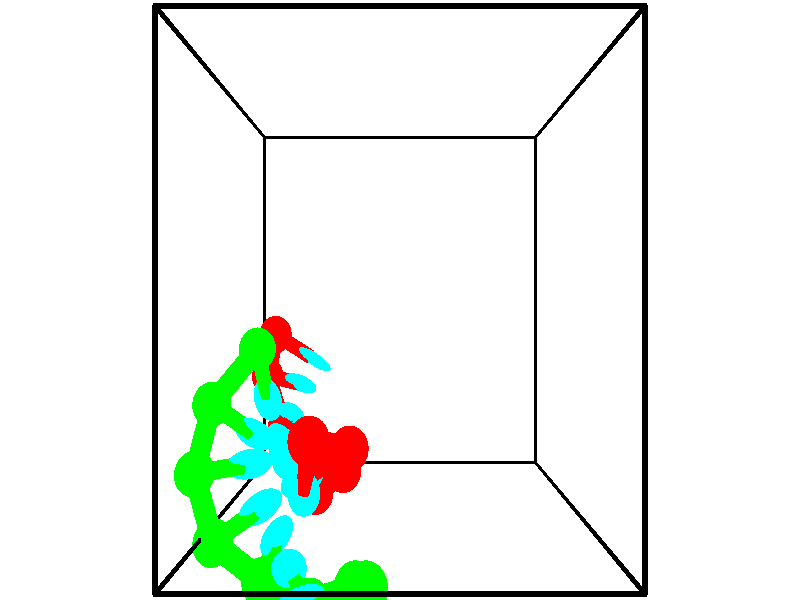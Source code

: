 // switches for output
#declare DRAW_BASES = 1; // possible values are 0, 1; only relevant for DNA ribbons
#declare DRAW_BASES_TYPE = 3; // possible values are 1, 2, 3; only relevant for DNA ribbons
#declare DRAW_FOG = 0; // set to 1 to enable fog

#include "colors.inc"

#include "transforms.inc"
background { rgb <1, 1, 1>}

#default {
   normal{
       ripples 0.25
       frequency 0.20
       turbulence 0.2
       lambda 5
   }
	finish {
		phong 0.1
		phong_size 40.
	}
}

// original window dimensions: 1024x640


// camera settings

camera {
	sky <-0, 1, 0>
	up <-0, 1, 0>
	right 1.6 * <1, 0, 0>
	location <2.5, 2.5, 11.1562>
	look_at <2.5, 2.5, 2.5>
	direction <0, 0, -8.6562>
	angle 67.0682
}


# declare cpy_camera_pos = <2.5, 2.5, 11.1562>;
# if (DRAW_FOG = 1)
fog {
	fog_type 2
	up vnormalize(cpy_camera_pos)
	color rgbt<1,1,1,0.3>
	distance 1e-5
	fog_alt 3e-3
	fog_offset 4
}
# end


// LIGHTS

# declare lum = 6;
global_settings {
	ambient_light rgb lum * <0.05, 0.05, 0.05>
	max_trace_level 15
}# declare cpy_direct_light_amount = 0.25;
light_source
{	1000 * <-1, -1, 1>,
	rgb lum * cpy_direct_light_amount
	parallel
}

light_source
{	1000 * <1, 1, -1>,
	rgb lum * cpy_direct_light_amount
	parallel
}

// strand 0

// nucleotide -1

// particle -1
sphere {
	<0.506737, 2.038041, 1.467355> 0.250000
	pigment { color rgbt <1,0,0,0> }
	no_shadow
}
cylinder {
	<0.860268, 1.852371, 1.490650>,  <1.072386, 1.740969, 1.504627>, 0.100000
	pigment { color rgbt <1,0,0,0> }
	no_shadow
}
cylinder {
	<0.860268, 1.852371, 1.490650>,  <0.506737, 2.038041, 1.467355>, 0.100000
	pigment { color rgbt <1,0,0,0> }
	no_shadow
}

// particle -1
sphere {
	<0.860268, 1.852371, 1.490650> 0.100000
	pigment { color rgbt <1,0,0,0> }
	no_shadow
}
sphere {
	0, 1
	scale<0.080000,0.200000,0.300000>
	matrix <-0.459918, -0.839379, 0.289687,
		-0.085581, -0.282818, -0.955348,
		0.883827, -0.464174, 0.058238,
		1.125416, 1.713119, 1.508121>
	pigment { color rgbt <0,1,1,0> }
	no_shadow
}
cylinder {
	<0.328852, 1.461731, 1.247784>,  <0.506737, 2.038041, 1.467355>, 0.130000
	pigment { color rgbt <1,0,0,0> }
	no_shadow
}

// nucleotide -1

// particle -1
sphere {
	<0.328852, 1.461731, 1.247784> 0.250000
	pigment { color rgbt <1,0,0,0> }
	no_shadow
}
cylinder {
	<0.669342, 1.427261, 1.454855>,  <0.873636, 1.406580, 1.579098>, 0.100000
	pigment { color rgbt <1,0,0,0> }
	no_shadow
}
cylinder {
	<0.669342, 1.427261, 1.454855>,  <0.328852, 1.461731, 1.247784>, 0.100000
	pigment { color rgbt <1,0,0,0> }
	no_shadow
}

// particle -1
sphere {
	<0.669342, 1.427261, 1.454855> 0.100000
	pigment { color rgbt <1,0,0,0> }
	no_shadow
}
sphere {
	0, 1
	scale<0.080000,0.200000,0.300000>
	matrix <-0.376005, -0.788291, 0.487050,
		0.366110, -0.609238, -0.703414,
		0.851225, -0.086173, 0.517678,
		0.924710, 1.401409, 1.610159>
	pigment { color rgbt <0,1,1,0> }
	no_shadow
}
cylinder {
	<0.578614, 0.759299, 1.203810>,  <0.328852, 1.461731, 1.247784>, 0.130000
	pigment { color rgbt <1,0,0,0> }
	no_shadow
}

// nucleotide -1

// particle -1
sphere {
	<0.578614, 0.759299, 1.203810> 0.250000
	pigment { color rgbt <1,0,0,0> }
	no_shadow
}
cylinder {
	<0.712776, 0.920395, 1.544469>,  <0.793273, 1.017052, 1.748865>, 0.100000
	pigment { color rgbt <1,0,0,0> }
	no_shadow
}
cylinder {
	<0.712776, 0.920395, 1.544469>,  <0.578614, 0.759299, 1.203810>, 0.100000
	pigment { color rgbt <1,0,0,0> }
	no_shadow
}

// particle -1
sphere {
	<0.712776, 0.920395, 1.544469> 0.100000
	pigment { color rgbt <1,0,0,0> }
	no_shadow
}
sphere {
	0, 1
	scale<0.080000,0.200000,0.300000>
	matrix <-0.312875, -0.805082, 0.503937,
		0.888602, -0.435482, -0.144021,
		0.335405, 0.402739, 0.851648,
		0.813398, 1.041217, 1.799964>
	pigment { color rgbt <0,1,1,0> }
	no_shadow
}
cylinder {
	<0.932942, 0.300480, 1.674902>,  <0.578614, 0.759299, 1.203810>, 0.130000
	pigment { color rgbt <1,0,0,0> }
	no_shadow
}

// nucleotide -1

// particle -1
sphere {
	<0.932942, 0.300480, 1.674902> 0.250000
	pigment { color rgbt <1,0,0,0> }
	no_shadow
}
cylinder {
	<0.825134, 0.576157, 1.943937>,  <0.760450, 0.741562, 2.105359>, 0.100000
	pigment { color rgbt <1,0,0,0> }
	no_shadow
}
cylinder {
	<0.825134, 0.576157, 1.943937>,  <0.932942, 0.300480, 1.674902>, 0.100000
	pigment { color rgbt <1,0,0,0> }
	no_shadow
}

// particle -1
sphere {
	<0.825134, 0.576157, 1.943937> 0.100000
	pigment { color rgbt <1,0,0,0> }
	no_shadow
}
sphere {
	0, 1
	scale<0.080000,0.200000,0.300000>
	matrix <-0.206275, -0.723540, 0.658742,
		0.940644, 0.038805, 0.337170,
		-0.269519, 0.689191, 0.672589,
		0.744279, 0.782914, 2.145714>
	pigment { color rgbt <0,1,1,0> }
	no_shadow
}
cylinder {
	<1.262721, 0.115130, 2.242574>,  <0.932942, 0.300480, 1.674902>, 0.130000
	pigment { color rgbt <1,0,0,0> }
	no_shadow
}

// nucleotide -1

// particle -1
sphere {
	<1.262721, 0.115130, 2.242574> 0.250000
	pigment { color rgbt <1,0,0,0> }
	no_shadow
}
cylinder {
	<1.040565, 0.403702, 2.408024>,  <0.907272, 0.576845, 2.507293>, 0.100000
	pigment { color rgbt <1,0,0,0> }
	no_shadow
}
cylinder {
	<1.040565, 0.403702, 2.408024>,  <1.262721, 0.115130, 2.242574>, 0.100000
	pigment { color rgbt <1,0,0,0> }
	no_shadow
}

// particle -1
sphere {
	<1.040565, 0.403702, 2.408024> 0.100000
	pigment { color rgbt <1,0,0,0> }
	no_shadow
}
sphere {
	0, 1
	scale<0.080000,0.200000,0.300000>
	matrix <0.264145, -0.318586, 0.910346,
		0.788524, 0.614853, -0.013623,
		-0.555389, 0.721428, 0.413623,
		0.873949, 0.620130, 2.532111>
	pigment { color rgbt <0,1,1,0> }
	no_shadow
}
cylinder {
	<1.704297, 0.497284, 2.670057>,  <1.262721, 0.115130, 2.242574>, 0.130000
	pigment { color rgbt <1,0,0,0> }
	no_shadow
}

// nucleotide -1

// particle -1
sphere {
	<1.704297, 0.497284, 2.670057> 0.250000
	pigment { color rgbt <1,0,0,0> }
	no_shadow
}
cylinder {
	<1.338333, 0.570671, 2.813879>,  <1.118755, 0.614703, 2.900172>, 0.100000
	pigment { color rgbt <1,0,0,0> }
	no_shadow
}
cylinder {
	<1.338333, 0.570671, 2.813879>,  <1.704297, 0.497284, 2.670057>, 0.100000
	pigment { color rgbt <1,0,0,0> }
	no_shadow
}

// particle -1
sphere {
	<1.338333, 0.570671, 2.813879> 0.100000
	pigment { color rgbt <1,0,0,0> }
	no_shadow
}
sphere {
	0, 1
	scale<0.080000,0.200000,0.300000>
	matrix <0.330577, -0.170608, 0.928230,
		0.231643, 0.968108, 0.095441,
		-0.914910, 0.183468, 0.359555,
		1.063860, 0.625711, 2.921746>
	pigment { color rgbt <0,1,1,0> }
	no_shadow
}
cylinder {
	<1.840960, 0.883816, 3.298552>,  <1.704297, 0.497284, 2.670057>, 0.130000
	pigment { color rgbt <1,0,0,0> }
	no_shadow
}

// nucleotide -1

// particle -1
sphere {
	<1.840960, 0.883816, 3.298552> 0.250000
	pigment { color rgbt <1,0,0,0> }
	no_shadow
}
cylinder {
	<1.490459, 0.691116, 3.294475>,  <1.280159, 0.575497, 3.292029>, 0.100000
	pigment { color rgbt <1,0,0,0> }
	no_shadow
}
cylinder {
	<1.490459, 0.691116, 3.294475>,  <1.840960, 0.883816, 3.298552>, 0.100000
	pigment { color rgbt <1,0,0,0> }
	no_shadow
}

// particle -1
sphere {
	<1.490459, 0.691116, 3.294475> 0.100000
	pigment { color rgbt <1,0,0,0> }
	no_shadow
}
sphere {
	0, 1
	scale<0.080000,0.200000,0.300000>
	matrix <0.196327, -0.376254, 0.905477,
		-0.440047, 0.791424, 0.424273,
		-0.876251, -0.481748, -0.010192,
		1.227584, 0.546592, 3.291418>
	pigment { color rgbt <0,1,1,0> }
	no_shadow
}
cylinder {
	<1.410796, 1.095918, 3.952857>,  <1.840960, 0.883816, 3.298552>, 0.130000
	pigment { color rgbt <1,0,0,0> }
	no_shadow
}

// nucleotide -1

// particle -1
sphere {
	<1.410796, 1.095918, 3.952857> 0.250000
	pigment { color rgbt <1,0,0,0> }
	no_shadow
}
cylinder {
	<1.349781, 0.744255, 3.772274>,  <1.313172, 0.533257, 3.663923>, 0.100000
	pigment { color rgbt <1,0,0,0> }
	no_shadow
}
cylinder {
	<1.349781, 0.744255, 3.772274>,  <1.410796, 1.095918, 3.952857>, 0.100000
	pigment { color rgbt <1,0,0,0> }
	no_shadow
}

// particle -1
sphere {
	<1.349781, 0.744255, 3.772274> 0.100000
	pigment { color rgbt <1,0,0,0> }
	no_shadow
}
sphere {
	0, 1
	scale<0.080000,0.200000,0.300000>
	matrix <0.015166, -0.458833, 0.888393,
		-0.988181, 0.128665, 0.083322,
		-0.152536, -0.879157, -0.451459,
		1.304020, 0.480508, 3.636836>
	pigment { color rgbt <0,1,1,0> }
	no_shadow
}
// strand 1

// nucleotide -1

// particle -1
sphere {
	<2.119683, -0.142123, 4.545575> 0.250000
	pigment { color rgbt <0,1,0,0> }
	no_shadow
}
cylinder {
	<1.800041, -0.382599, 4.546112>,  <1.608256, -0.526884, 4.546434>, 0.100000
	pigment { color rgbt <0,1,0,0> }
	no_shadow
}
cylinder {
	<1.800041, -0.382599, 4.546112>,  <2.119683, -0.142123, 4.545575>, 0.100000
	pigment { color rgbt <0,1,0,0> }
	no_shadow
}

// particle -1
sphere {
	<1.800041, -0.382599, 4.546112> 0.100000
	pigment { color rgbt <0,1,0,0> }
	no_shadow
}
sphere {
	0, 1
	scale<0.080000,0.200000,0.300000>
	matrix <-0.395488, 0.523999, -0.754330,
		0.452792, -0.603320, -0.656494,
		-0.799104, -0.601190, 0.001343,
		1.560310, -0.562956, 4.546515>
	pigment { color rgbt <0,1,1,0> }
	no_shadow
}
cylinder {
	<1.950407, -0.396081, 3.839741>,  <2.119683, -0.142123, 4.545575>, 0.130000
	pigment { color rgbt <0,1,0,0> }
	no_shadow
}

// nucleotide -1

// particle -1
sphere {
	<1.950407, -0.396081, 3.839741> 0.250000
	pigment { color rgbt <0,1,0,0> }
	no_shadow
}
cylinder {
	<1.615135, -0.385468, 4.057641>,  <1.413972, -0.379099, 4.188381>, 0.100000
	pigment { color rgbt <0,1,0,0> }
	no_shadow
}
cylinder {
	<1.615135, -0.385468, 4.057641>,  <1.950407, -0.396081, 3.839741>, 0.100000
	pigment { color rgbt <0,1,0,0> }
	no_shadow
}

// particle -1
sphere {
	<1.615135, -0.385468, 4.057641> 0.100000
	pigment { color rgbt <0,1,0,0> }
	no_shadow
}
sphere {
	0, 1
	scale<0.080000,0.200000,0.300000>
	matrix <-0.444831, 0.544657, -0.710967,
		-0.315567, -0.838239, -0.444717,
		-0.838178, 0.026534, 0.544750,
		1.363682, -0.377507, 4.221066>
	pigment { color rgbt <0,1,1,0> }
	no_shadow
}
cylinder {
	<1.356259, -0.700656, 3.505049>,  <1.950407, -0.396081, 3.839741>, 0.130000
	pigment { color rgbt <0,1,0,0> }
	no_shadow
}

// nucleotide -1

// particle -1
sphere {
	<1.356259, -0.700656, 3.505049> 0.250000
	pigment { color rgbt <0,1,0,0> }
	no_shadow
}
cylinder {
	<1.253349, -0.403137, 3.751812>,  <1.191604, -0.224626, 3.899870>, 0.100000
	pigment { color rgbt <0,1,0,0> }
	no_shadow
}
cylinder {
	<1.253349, -0.403137, 3.751812>,  <1.356259, -0.700656, 3.505049>, 0.100000
	pigment { color rgbt <0,1,0,0> }
	no_shadow
}

// particle -1
sphere {
	<1.253349, -0.403137, 3.751812> 0.100000
	pigment { color rgbt <0,1,0,0> }
	no_shadow
}
sphere {
	0, 1
	scale<0.080000,0.200000,0.300000>
	matrix <-0.436040, 0.480357, -0.761004,
		-0.862369, -0.464783, 0.200742,
		-0.257274, 0.743798, 0.616908,
		1.176167, -0.179998, 3.936884>
	pigment { color rgbt <0,1,1,0> }
	no_shadow
}
cylinder {
	<0.707259, -0.529569, 3.355621>,  <1.356259, -0.700656, 3.505049>, 0.130000
	pigment { color rgbt <0,1,0,0> }
	no_shadow
}

// nucleotide -1

// particle -1
sphere {
	<0.707259, -0.529569, 3.355621> 0.250000
	pigment { color rgbt <0,1,0,0> }
	no_shadow
}
cylinder {
	<0.856392, -0.199150, 3.524687>,  <0.945872, -0.000899, 3.626126>, 0.100000
	pigment { color rgbt <0,1,0,0> }
	no_shadow
}
cylinder {
	<0.856392, -0.199150, 3.524687>,  <0.707259, -0.529569, 3.355621>, 0.100000
	pigment { color rgbt <0,1,0,0> }
	no_shadow
}

// particle -1
sphere {
	<0.856392, -0.199150, 3.524687> 0.100000
	pigment { color rgbt <0,1,0,0> }
	no_shadow
}
sphere {
	0, 1
	scale<0.080000,0.200000,0.300000>
	matrix <-0.499066, 0.562526, -0.659164,
		-0.782259, 0.034820, 0.621979,
		0.372832, 0.826046, 0.422663,
		0.968241, 0.048664, 3.651486>
	pigment { color rgbt <0,1,1,0> }
	no_shadow
}
cylinder {
	<0.104526, -0.092195, 3.426445>,  <0.707259, -0.529569, 3.355621>, 0.130000
	pigment { color rgbt <0,1,0,0> }
	no_shadow
}

// nucleotide -1

// particle -1
sphere {
	<0.104526, -0.092195, 3.426445> 0.250000
	pigment { color rgbt <0,1,0,0> }
	no_shadow
}
cylinder {
	<0.445435, 0.115257, 3.399159>,  <0.649980, 0.239729, 3.382788>, 0.100000
	pigment { color rgbt <0,1,0,0> }
	no_shadow
}
cylinder {
	<0.445435, 0.115257, 3.399159>,  <0.104526, -0.092195, 3.426445>, 0.100000
	pigment { color rgbt <0,1,0,0> }
	no_shadow
}

// particle -1
sphere {
	<0.445435, 0.115257, 3.399159> 0.100000
	pigment { color rgbt <0,1,0,0> }
	no_shadow
}
sphere {
	0, 1
	scale<0.080000,0.200000,0.300000>
	matrix <-0.335169, 0.441302, -0.832415,
		-0.401614, 0.732307, 0.549939,
		0.852272, 0.518632, -0.068213,
		0.701116, 0.270847, 3.378695>
	pigment { color rgbt <0,1,1,0> }
	no_shadow
}
cylinder {
	<-0.181664, 0.610749, 3.282026>,  <0.104526, -0.092196, 3.426445>, 0.130000
	pigment { color rgbt <0,1,0,0> }
	no_shadow
}

// nucleotide -1

// particle -1
sphere {
	<-0.181664, 0.610749, 3.282026> 0.250000
	pigment { color rgbt <0,1,0,0> }
	no_shadow
}
cylinder {
	<0.204697, 0.647820, 3.185324>,  <0.436513, 0.670062, 3.127302>, 0.100000
	pigment { color rgbt <0,1,0,0> }
	no_shadow
}
cylinder {
	<0.204697, 0.647820, 3.185324>,  <-0.181664, 0.610749, 3.282026>, 0.100000
	pigment { color rgbt <0,1,0,0> }
	no_shadow
}

// particle -1
sphere {
	<0.204697, 0.647820, 3.185324> 0.100000
	pigment { color rgbt <0,1,0,0> }
	no_shadow
}
sphere {
	0, 1
	scale<0.080000,0.200000,0.300000>
	matrix <-0.257355, 0.445878, -0.857299,
		0.028342, 0.890283, 0.454525,
		0.965901, 0.092677, -0.241756,
		0.494467, 0.675623, 3.112797>
	pigment { color rgbt <0,1,1,0> }
	no_shadow
}
cylinder {
	<-0.017335, 1.337043, 3.073509>,  <-0.181664, 0.610749, 3.282026>, 0.130000
	pigment { color rgbt <0,1,0,0> }
	no_shadow
}

// nucleotide -1

// particle -1
sphere {
	<-0.017335, 1.337043, 3.073509> 0.250000
	pigment { color rgbt <0,1,0,0> }
	no_shadow
}
cylinder {
	<0.268089, 1.114967, 2.902584>,  <0.439344, 0.981722, 2.800029>, 0.100000
	pigment { color rgbt <0,1,0,0> }
	no_shadow
}
cylinder {
	<0.268089, 1.114967, 2.902584>,  <-0.017335, 1.337043, 3.073509>, 0.100000
	pigment { color rgbt <0,1,0,0> }
	no_shadow
}

// particle -1
sphere {
	<0.268089, 1.114967, 2.902584> 0.100000
	pigment { color rgbt <0,1,0,0> }
	no_shadow
}
sphere {
	0, 1
	scale<0.080000,0.200000,0.300000>
	matrix <-0.054108, 0.564436, -0.823702,
		0.698501, 0.610882, 0.372720,
		0.713561, -0.555189, -0.427312,
		0.482158, 0.948411, 2.774390>
	pigment { color rgbt <0,1,1,0> }
	no_shadow
}
cylinder {
	<0.517220, 1.930971, 2.755697>,  <-0.017335, 1.337043, 3.073509>, 0.130000
	pigment { color rgbt <0,1,0,0> }
	no_shadow
}

// nucleotide -1

// particle -1
sphere {
	<0.517220, 1.930971, 2.755697> 0.250000
	pigment { color rgbt <0,1,0,0> }
	no_shadow
}
cylinder {
	<0.562828, 1.571983, 2.585264>,  <0.590193, 1.356591, 2.483004>, 0.100000
	pigment { color rgbt <0,1,0,0> }
	no_shadow
}
cylinder {
	<0.562828, 1.571983, 2.585264>,  <0.517220, 1.930971, 2.755697>, 0.100000
	pigment { color rgbt <0,1,0,0> }
	no_shadow
}

// particle -1
sphere {
	<0.562828, 1.571983, 2.585264> 0.100000
	pigment { color rgbt <0,1,0,0> }
	no_shadow
}
sphere {
	0, 1
	scale<0.080000,0.200000,0.300000>
	matrix <0.034146, 0.432167, -0.901147,
		0.992891, 0.088200, 0.079921,
		0.114021, -0.897470, -0.426083,
		0.597034, 1.302742, 2.457439>
	pigment { color rgbt <0,1,1,0> }
	no_shadow
}
// box output
cylinder {
	<0.000000, 0.000000, 0.000000>,  <5.000000, 0.000000, 0.000000>, 0.025000
	pigment { color rgbt <0,0,0,0> }
	no_shadow
}
cylinder {
	<0.000000, 0.000000, 0.000000>,  <0.000000, 5.000000, 0.000000>, 0.025000
	pigment { color rgbt <0,0,0,0> }
	no_shadow
}
cylinder {
	<0.000000, 0.000000, 0.000000>,  <0.000000, 0.000000, 5.000000>, 0.025000
	pigment { color rgbt <0,0,0,0> }
	no_shadow
}
cylinder {
	<5.000000, 5.000000, 5.000000>,  <0.000000, 5.000000, 5.000000>, 0.025000
	pigment { color rgbt <0,0,0,0> }
	no_shadow
}
cylinder {
	<5.000000, 5.000000, 5.000000>,  <5.000000, 0.000000, 5.000000>, 0.025000
	pigment { color rgbt <0,0,0,0> }
	no_shadow
}
cylinder {
	<5.000000, 5.000000, 5.000000>,  <5.000000, 5.000000, 0.000000>, 0.025000
	pigment { color rgbt <0,0,0,0> }
	no_shadow
}
cylinder {
	<0.000000, 0.000000, 5.000000>,  <0.000000, 5.000000, 5.000000>, 0.025000
	pigment { color rgbt <0,0,0,0> }
	no_shadow
}
cylinder {
	<0.000000, 0.000000, 5.000000>,  <5.000000, 0.000000, 5.000000>, 0.025000
	pigment { color rgbt <0,0,0,0> }
	no_shadow
}
cylinder {
	<5.000000, 5.000000, 0.000000>,  <0.000000, 5.000000, 0.000000>, 0.025000
	pigment { color rgbt <0,0,0,0> }
	no_shadow
}
cylinder {
	<5.000000, 5.000000, 0.000000>,  <5.000000, 0.000000, 0.000000>, 0.025000
	pigment { color rgbt <0,0,0,0> }
	no_shadow
}
cylinder {
	<5.000000, 0.000000, 5.000000>,  <5.000000, 0.000000, 0.000000>, 0.025000
	pigment { color rgbt <0,0,0,0> }
	no_shadow
}
cylinder {
	<0.000000, 5.000000, 0.000000>,  <0.000000, 5.000000, 5.000000>, 0.025000
	pigment { color rgbt <0,0,0,0> }
	no_shadow
}
// end of box output
